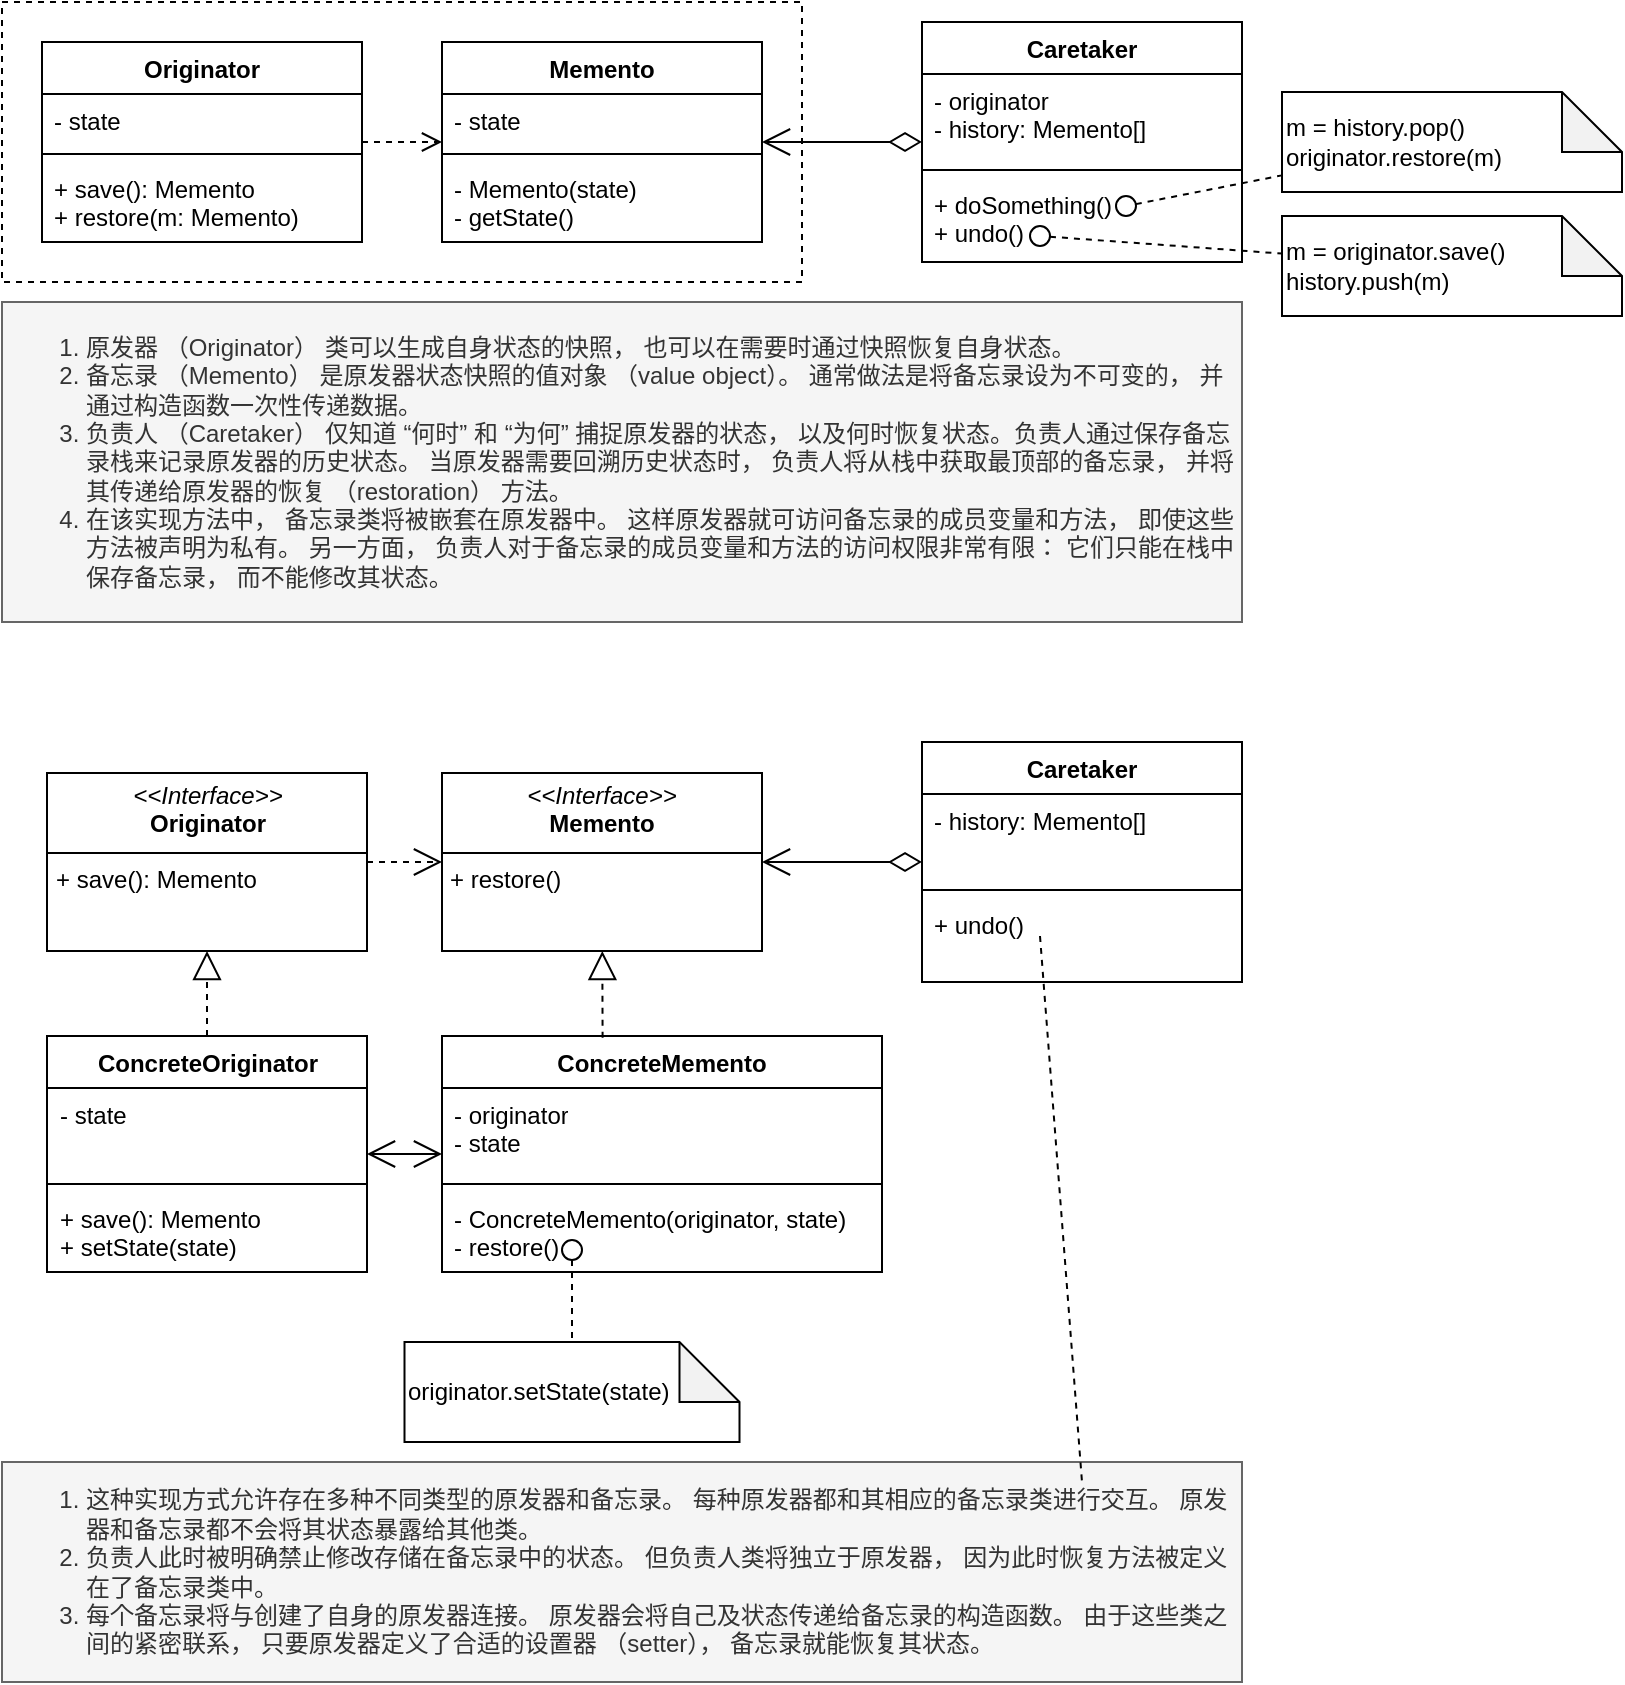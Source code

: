 <mxfile version="24.7.8">
  <diagram name="第 1 页" id="zVgg8zNp_NqGKC2zYAsy">
    <mxGraphModel dx="968" dy="692" grid="1" gridSize="10" guides="1" tooltips="1" connect="1" arrows="1" fold="1" page="1" pageScale="1" pageWidth="850" pageHeight="1100" math="0" shadow="0">
      <root>
        <mxCell id="0" />
        <mxCell id="1" parent="0" />
        <mxCell id="rbnC-UON8SWdREh8G3_P-30" value="" style="rounded=0;whiteSpace=wrap;html=1;fillColor=none;dashed=1;" vertex="1" parent="1">
          <mxGeometry x="40" y="40" width="400" height="140" as="geometry" />
        </mxCell>
        <mxCell id="rbnC-UON8SWdREh8G3_P-20" value="Originator" style="swimlane;fontStyle=1;align=center;verticalAlign=top;childLayout=stackLayout;horizontal=1;startSize=26;horizontalStack=0;resizeParent=1;resizeParentMax=0;resizeLast=0;collapsible=1;marginBottom=0;whiteSpace=wrap;html=1;" vertex="1" parent="1">
          <mxGeometry x="60" y="60" width="160" height="100" as="geometry" />
        </mxCell>
        <mxCell id="rbnC-UON8SWdREh8G3_P-21" value="- state" style="text;strokeColor=none;fillColor=none;align=left;verticalAlign=top;spacingLeft=4;spacingRight=4;overflow=hidden;rotatable=0;points=[[0,0.5],[1,0.5]];portConstraint=eastwest;whiteSpace=wrap;html=1;" vertex="1" parent="rbnC-UON8SWdREh8G3_P-20">
          <mxGeometry y="26" width="160" height="26" as="geometry" />
        </mxCell>
        <mxCell id="rbnC-UON8SWdREh8G3_P-22" value="" style="line;strokeWidth=1;fillColor=none;align=left;verticalAlign=middle;spacingTop=-1;spacingLeft=3;spacingRight=3;rotatable=0;labelPosition=right;points=[];portConstraint=eastwest;strokeColor=inherit;" vertex="1" parent="rbnC-UON8SWdREh8G3_P-20">
          <mxGeometry y="52" width="160" height="8" as="geometry" />
        </mxCell>
        <mxCell id="rbnC-UON8SWdREh8G3_P-23" value="+ save(): Memento&lt;div&gt;+ restore(m: Memento)&lt;/div&gt;" style="text;strokeColor=none;fillColor=none;align=left;verticalAlign=top;spacingLeft=4;spacingRight=4;overflow=hidden;rotatable=0;points=[[0,0.5],[1,0.5]];portConstraint=eastwest;whiteSpace=wrap;html=1;" vertex="1" parent="rbnC-UON8SWdREh8G3_P-20">
          <mxGeometry y="60" width="160" height="40" as="geometry" />
        </mxCell>
        <mxCell id="rbnC-UON8SWdREh8G3_P-25" value="Memento" style="swimlane;fontStyle=1;align=center;verticalAlign=top;childLayout=stackLayout;horizontal=1;startSize=26;horizontalStack=0;resizeParent=1;resizeParentMax=0;resizeLast=0;collapsible=1;marginBottom=0;whiteSpace=wrap;html=1;" vertex="1" parent="1">
          <mxGeometry x="260" y="60" width="160" height="100" as="geometry" />
        </mxCell>
        <mxCell id="rbnC-UON8SWdREh8G3_P-26" value="- state" style="text;strokeColor=none;fillColor=none;align=left;verticalAlign=top;spacingLeft=4;spacingRight=4;overflow=hidden;rotatable=0;points=[[0,0.5],[1,0.5]];portConstraint=eastwest;whiteSpace=wrap;html=1;" vertex="1" parent="rbnC-UON8SWdREh8G3_P-25">
          <mxGeometry y="26" width="160" height="26" as="geometry" />
        </mxCell>
        <mxCell id="rbnC-UON8SWdREh8G3_P-27" value="" style="line;strokeWidth=1;fillColor=none;align=left;verticalAlign=middle;spacingTop=-1;spacingLeft=3;spacingRight=3;rotatable=0;labelPosition=right;points=[];portConstraint=eastwest;strokeColor=inherit;" vertex="1" parent="rbnC-UON8SWdREh8G3_P-25">
          <mxGeometry y="52" width="160" height="8" as="geometry" />
        </mxCell>
        <mxCell id="rbnC-UON8SWdREh8G3_P-28" value="- Memento(state)&lt;div&gt;- getState()&lt;/div&gt;" style="text;strokeColor=none;fillColor=none;align=left;verticalAlign=top;spacingLeft=4;spacingRight=4;overflow=hidden;rotatable=0;points=[[0,0.5],[1,0.5]];portConstraint=eastwest;whiteSpace=wrap;html=1;" vertex="1" parent="rbnC-UON8SWdREh8G3_P-25">
          <mxGeometry y="60" width="160" height="40" as="geometry" />
        </mxCell>
        <mxCell id="rbnC-UON8SWdREh8G3_P-32" value="Caretaker" style="swimlane;fontStyle=1;align=center;verticalAlign=top;childLayout=stackLayout;horizontal=1;startSize=26;horizontalStack=0;resizeParent=1;resizeParentMax=0;resizeLast=0;collapsible=1;marginBottom=0;whiteSpace=wrap;html=1;" vertex="1" parent="1">
          <mxGeometry x="500" y="50" width="160" height="120" as="geometry" />
        </mxCell>
        <mxCell id="rbnC-UON8SWdREh8G3_P-33" value="- originator&lt;div&gt;- history: Memento[]&lt;/div&gt;" style="text;strokeColor=none;fillColor=none;align=left;verticalAlign=top;spacingLeft=4;spacingRight=4;overflow=hidden;rotatable=0;points=[[0,0.5],[1,0.5]];portConstraint=eastwest;whiteSpace=wrap;html=1;" vertex="1" parent="rbnC-UON8SWdREh8G3_P-32">
          <mxGeometry y="26" width="160" height="44" as="geometry" />
        </mxCell>
        <mxCell id="rbnC-UON8SWdREh8G3_P-34" value="" style="line;strokeWidth=1;fillColor=none;align=left;verticalAlign=middle;spacingTop=-1;spacingLeft=3;spacingRight=3;rotatable=0;labelPosition=right;points=[];portConstraint=eastwest;strokeColor=inherit;" vertex="1" parent="rbnC-UON8SWdREh8G3_P-32">
          <mxGeometry y="70" width="160" height="8" as="geometry" />
        </mxCell>
        <mxCell id="rbnC-UON8SWdREh8G3_P-35" value="+ doSomething()&lt;div&gt;+ undo()&lt;/div&gt;" style="text;strokeColor=none;fillColor=none;align=left;verticalAlign=top;spacingLeft=4;spacingRight=4;overflow=hidden;rotatable=0;points=[[0,0.5],[1,0.5]];portConstraint=eastwest;whiteSpace=wrap;html=1;" vertex="1" parent="rbnC-UON8SWdREh8G3_P-32">
          <mxGeometry y="78" width="160" height="42" as="geometry" />
        </mxCell>
        <mxCell id="rbnC-UON8SWdREh8G3_P-37" value="" style="endArrow=open;html=1;endSize=12;startArrow=diamondThin;startSize=14;startFill=0;edgeStyle=orthogonalEdgeStyle;rounded=0;" edge="1" parent="1" source="rbnC-UON8SWdREh8G3_P-32" target="rbnC-UON8SWdREh8G3_P-25">
          <mxGeometry relative="1" as="geometry">
            <mxPoint x="280" y="320" as="sourcePoint" />
            <mxPoint x="440" y="320" as="targetPoint" />
          </mxGeometry>
        </mxCell>
        <mxCell id="rbnC-UON8SWdREh8G3_P-40" value="" style="html=1;verticalAlign=bottom;endArrow=open;dashed=1;endSize=8;curved=0;rounded=0;" edge="1" parent="1" source="rbnC-UON8SWdREh8G3_P-20" target="rbnC-UON8SWdREh8G3_P-25">
          <mxGeometry relative="1" as="geometry">
            <mxPoint x="240" y="300" as="sourcePoint" />
            <mxPoint x="160" y="300" as="targetPoint" />
          </mxGeometry>
        </mxCell>
        <mxCell id="rbnC-UON8SWdREh8G3_P-41" value="&lt;ol&gt;&lt;li&gt;原发器 （Originator） 类可以生成自身状态的快照， 也可以在需要时通过快照恢复自身状态。&lt;/li&gt;&lt;li&gt;备忘录 （Memento） 是原发器状态快照的值对象 （value object）。 通常做法是将备忘录设为不可变的， 并通过构造函数一次性传递数据。&lt;/li&gt;&lt;li&gt;负责人 （Caretaker） 仅知道 “何时” 和 “为何” 捕捉原发器的状态， 以及何时恢复状态。负责人通过保存备忘录栈来记录原发器的历史状态。 当原发器需要回溯历史状态时， 负责人将从栈中获取最顶部的备忘录， 并将其传递给原发器的恢复 （restoration） 方法。&lt;/li&gt;&lt;li&gt;在该实现方法中， 备忘录类将被嵌套在原发器中。 这样原发器就可访问备忘录的成员变量和方法， 即使这些方法被声明为私有。 另一方面， 负责人对于备忘录的成员变量和方法的访问权限非常有限： 它们只能在栈中保存备忘录， 而不能修改其状态。&lt;br&gt;&lt;/li&gt;&lt;/ol&gt;" style="text;html=1;align=left;verticalAlign=middle;whiteSpace=wrap;rounded=0;fillColor=#f5f5f5;fontColor=#333333;strokeColor=#666666;" vertex="1" parent="1">
          <mxGeometry x="40" y="190" width="620" height="160" as="geometry" />
        </mxCell>
        <mxCell id="rbnC-UON8SWdREh8G3_P-42" value="m = history.pop()&lt;div&gt;originator.restore(m)&lt;/div&gt;" style="shape=note;whiteSpace=wrap;html=1;backgroundOutline=1;darkOpacity=0.05;align=left;" vertex="1" parent="1">
          <mxGeometry x="680" y="85" width="170" height="50" as="geometry" />
        </mxCell>
        <mxCell id="rbnC-UON8SWdREh8G3_P-43" value="m =&amp;nbsp;&lt;span style=&quot;background-color: initial;&quot;&gt;originator.save()&lt;/span&gt;&lt;div&gt;&lt;span style=&quot;background-color: initial;&quot;&gt;history.push(m)&lt;/span&gt;&lt;/div&gt;" style="shape=note;whiteSpace=wrap;html=1;backgroundOutline=1;darkOpacity=0.05;align=left;" vertex="1" parent="1">
          <mxGeometry x="680" y="147" width="170" height="50" as="geometry" />
        </mxCell>
        <mxCell id="rbnC-UON8SWdREh8G3_P-44" value="" style="ellipse;whiteSpace=wrap;html=1;aspect=fixed;" vertex="1" parent="1">
          <mxGeometry x="597" y="137" width="10" height="10" as="geometry" />
        </mxCell>
        <mxCell id="rbnC-UON8SWdREh8G3_P-45" value="" style="endArrow=none;dashed=1;html=1;rounded=0;" edge="1" parent="1" source="rbnC-UON8SWdREh8G3_P-44" target="rbnC-UON8SWdREh8G3_P-42">
          <mxGeometry width="50" height="50" relative="1" as="geometry">
            <mxPoint x="450" y="440" as="sourcePoint" />
            <mxPoint x="570" y="410" as="targetPoint" />
          </mxGeometry>
        </mxCell>
        <mxCell id="rbnC-UON8SWdREh8G3_P-46" value="" style="ellipse;whiteSpace=wrap;html=1;aspect=fixed;" vertex="1" parent="1">
          <mxGeometry x="554" y="152" width="10" height="10" as="geometry" />
        </mxCell>
        <mxCell id="rbnC-UON8SWdREh8G3_P-47" value="" style="endArrow=none;dashed=1;html=1;rounded=0;" edge="1" parent="1" source="rbnC-UON8SWdREh8G3_P-46" target="rbnC-UON8SWdREh8G3_P-43">
          <mxGeometry width="50" height="50" relative="1" as="geometry">
            <mxPoint x="460" y="450" as="sourcePoint" />
            <mxPoint x="580" y="420" as="targetPoint" />
          </mxGeometry>
        </mxCell>
        <mxCell id="rbnC-UON8SWdREh8G3_P-87" value="" style="edgeStyle=orthogonalEdgeStyle;rounded=0;orthogonalLoop=1;jettySize=auto;html=1;startArrow=open;startFill=0;endArrow=open;endFill=0;endSize=12;startSize=12;" edge="1" parent="1" source="rbnC-UON8SWdREh8G3_P-53" target="rbnC-UON8SWdREh8G3_P-57">
          <mxGeometry relative="1" as="geometry" />
        </mxCell>
        <mxCell id="rbnC-UON8SWdREh8G3_P-53" value="ConcreteOriginator" style="swimlane;fontStyle=1;align=center;verticalAlign=top;childLayout=stackLayout;horizontal=1;startSize=26;horizontalStack=0;resizeParent=1;resizeParentMax=0;resizeLast=0;collapsible=1;marginBottom=0;whiteSpace=wrap;html=1;" vertex="1" parent="1">
          <mxGeometry x="62.5" y="557" width="160" height="118" as="geometry" />
        </mxCell>
        <mxCell id="rbnC-UON8SWdREh8G3_P-54" value="- state" style="text;strokeColor=none;fillColor=none;align=left;verticalAlign=top;spacingLeft=4;spacingRight=4;overflow=hidden;rotatable=0;points=[[0,0.5],[1,0.5]];portConstraint=eastwest;whiteSpace=wrap;html=1;" vertex="1" parent="rbnC-UON8SWdREh8G3_P-53">
          <mxGeometry y="26" width="160" height="44" as="geometry" />
        </mxCell>
        <mxCell id="rbnC-UON8SWdREh8G3_P-55" value="" style="line;strokeWidth=1;fillColor=none;align=left;verticalAlign=middle;spacingTop=-1;spacingLeft=3;spacingRight=3;rotatable=0;labelPosition=right;points=[];portConstraint=eastwest;strokeColor=inherit;" vertex="1" parent="rbnC-UON8SWdREh8G3_P-53">
          <mxGeometry y="70" width="160" height="8" as="geometry" />
        </mxCell>
        <mxCell id="rbnC-UON8SWdREh8G3_P-56" value="+ save(): Memento&lt;div&gt;+ setState(state)&lt;/div&gt;" style="text;strokeColor=none;fillColor=none;align=left;verticalAlign=top;spacingLeft=4;spacingRight=4;overflow=hidden;rotatable=0;points=[[0,0.5],[1,0.5]];portConstraint=eastwest;whiteSpace=wrap;html=1;" vertex="1" parent="rbnC-UON8SWdREh8G3_P-53">
          <mxGeometry y="78" width="160" height="40" as="geometry" />
        </mxCell>
        <mxCell id="rbnC-UON8SWdREh8G3_P-57" value="ConcreteMemento" style="swimlane;fontStyle=1;align=center;verticalAlign=top;childLayout=stackLayout;horizontal=1;startSize=26;horizontalStack=0;resizeParent=1;resizeParentMax=0;resizeLast=0;collapsible=1;marginBottom=0;whiteSpace=wrap;html=1;" vertex="1" parent="1">
          <mxGeometry x="260" y="557" width="220" height="118" as="geometry" />
        </mxCell>
        <mxCell id="rbnC-UON8SWdREh8G3_P-58" value="&lt;div&gt;- originator&lt;/div&gt;- state" style="text;strokeColor=none;fillColor=none;align=left;verticalAlign=top;spacingLeft=4;spacingRight=4;overflow=hidden;rotatable=0;points=[[0,0.5],[1,0.5]];portConstraint=eastwest;whiteSpace=wrap;html=1;" vertex="1" parent="rbnC-UON8SWdREh8G3_P-57">
          <mxGeometry y="26" width="220" height="44" as="geometry" />
        </mxCell>
        <mxCell id="rbnC-UON8SWdREh8G3_P-59" value="" style="line;strokeWidth=1;fillColor=none;align=left;verticalAlign=middle;spacingTop=-1;spacingLeft=3;spacingRight=3;rotatable=0;labelPosition=right;points=[];portConstraint=eastwest;strokeColor=inherit;" vertex="1" parent="rbnC-UON8SWdREh8G3_P-57">
          <mxGeometry y="70" width="220" height="8" as="geometry" />
        </mxCell>
        <mxCell id="rbnC-UON8SWdREh8G3_P-60" value="- ConcreteMemento(originator, state)&lt;div&gt;- restore()&lt;/div&gt;" style="text;strokeColor=none;fillColor=none;align=left;verticalAlign=top;spacingLeft=4;spacingRight=4;overflow=hidden;rotatable=0;points=[[0,0.5],[1,0.5]];portConstraint=eastwest;whiteSpace=wrap;html=1;" vertex="1" parent="rbnC-UON8SWdREh8G3_P-57">
          <mxGeometry y="78" width="220" height="40" as="geometry" />
        </mxCell>
        <mxCell id="rbnC-UON8SWdREh8G3_P-61" value="Caretaker" style="swimlane;fontStyle=1;align=center;verticalAlign=top;childLayout=stackLayout;horizontal=1;startSize=26;horizontalStack=0;resizeParent=1;resizeParentMax=0;resizeLast=0;collapsible=1;marginBottom=0;whiteSpace=wrap;html=1;" vertex="1" parent="1">
          <mxGeometry x="500" y="410" width="160" height="120" as="geometry" />
        </mxCell>
        <mxCell id="rbnC-UON8SWdREh8G3_P-62" value="&lt;div&gt;- history: Memento[]&lt;/div&gt;" style="text;strokeColor=none;fillColor=none;align=left;verticalAlign=top;spacingLeft=4;spacingRight=4;overflow=hidden;rotatable=0;points=[[0,0.5],[1,0.5]];portConstraint=eastwest;whiteSpace=wrap;html=1;" vertex="1" parent="rbnC-UON8SWdREh8G3_P-61">
          <mxGeometry y="26" width="160" height="44" as="geometry" />
        </mxCell>
        <mxCell id="rbnC-UON8SWdREh8G3_P-63" value="" style="line;strokeWidth=1;fillColor=none;align=left;verticalAlign=middle;spacingTop=-1;spacingLeft=3;spacingRight=3;rotatable=0;labelPosition=right;points=[];portConstraint=eastwest;strokeColor=inherit;" vertex="1" parent="rbnC-UON8SWdREh8G3_P-61">
          <mxGeometry y="70" width="160" height="8" as="geometry" />
        </mxCell>
        <mxCell id="rbnC-UON8SWdREh8G3_P-64" value="&lt;div&gt;+ undo()&lt;/div&gt;" style="text;strokeColor=none;fillColor=none;align=left;verticalAlign=top;spacingLeft=4;spacingRight=4;overflow=hidden;rotatable=0;points=[[0,0.5],[1,0.5]];portConstraint=eastwest;whiteSpace=wrap;html=1;" vertex="1" parent="rbnC-UON8SWdREh8G3_P-61">
          <mxGeometry y="78" width="160" height="42" as="geometry" />
        </mxCell>
        <mxCell id="rbnC-UON8SWdREh8G3_P-67" value="&lt;ol&gt;&lt;li&gt;这种实现方式允许存在多种不同类型的原发器和备忘录。 每种原发器都和其相应的备忘录类进行交互。 原发器和备忘录都不会将其状态暴露给其他类。&lt;br&gt;&lt;/li&gt;&lt;li&gt;负责人此时被明确禁止修改存储在备忘录中的状态。 但负责人类将独立于原发器， 因为此时恢复方法被定义在了备忘录类中。&lt;br&gt;&lt;/li&gt;&lt;li&gt;每个备忘录将与创建了自身的原发器连接。 原发器会将自己及状态传递给备忘录的构造函数。 由于这些类之间的紧密联系， 只要原发器定义了合适的设置器 （setter）， 备忘录就能恢复其状态。&lt;br&gt;&lt;/li&gt;&lt;/ol&gt;" style="text;html=1;align=left;verticalAlign=middle;whiteSpace=wrap;rounded=0;fillColor=#f5f5f5;fontColor=#333333;strokeColor=#666666;" vertex="1" parent="1">
          <mxGeometry x="40" y="770" width="620" height="110" as="geometry" />
        </mxCell>
        <mxCell id="rbnC-UON8SWdREh8G3_P-68" value="originator.setState(state)" style="shape=note;whiteSpace=wrap;html=1;backgroundOutline=1;darkOpacity=0.05;align=left;" vertex="1" parent="1">
          <mxGeometry x="241.25" y="710" width="167.5" height="50" as="geometry" />
        </mxCell>
        <mxCell id="rbnC-UON8SWdREh8G3_P-71" value="" style="endArrow=none;dashed=1;html=1;rounded=0;" edge="1" parent="1" source="rbnC-UON8SWdREh8G3_P-82" target="rbnC-UON8SWdREh8G3_P-68">
          <mxGeometry width="50" height="50" relative="1" as="geometry">
            <mxPoint x="120.394" y="699.984" as="sourcePoint" />
            <mxPoint x="570" y="770" as="targetPoint" />
          </mxGeometry>
        </mxCell>
        <mxCell id="rbnC-UON8SWdREh8G3_P-73" value="" style="endArrow=none;dashed=1;html=1;rounded=0;" edge="1" parent="1" target="rbnC-UON8SWdREh8G3_P-69">
          <mxGeometry width="50" height="50" relative="1" as="geometry">
            <mxPoint x="559" y="507" as="sourcePoint" />
            <mxPoint x="580" y="780" as="targetPoint" />
          </mxGeometry>
        </mxCell>
        <mxCell id="rbnC-UON8SWdREh8G3_P-76" value="&lt;p style=&quot;margin:0px;margin-top:4px;text-align:center;&quot;&gt;&lt;i&gt;&amp;lt;&amp;lt;Interface&amp;gt;&amp;gt;&lt;/i&gt;&lt;br&gt;&lt;b&gt;Memento&lt;/b&gt;&lt;/p&gt;&lt;hr size=&quot;1&quot; style=&quot;border-style:solid;&quot;&gt;&lt;p style=&quot;margin:0px;margin-left:4px;&quot;&gt;+ restore()&lt;/p&gt;" style="verticalAlign=top;align=left;overflow=fill;html=1;whiteSpace=wrap;" vertex="1" parent="1">
          <mxGeometry x="260" y="425.5" width="160" height="89" as="geometry" />
        </mxCell>
        <mxCell id="rbnC-UON8SWdREh8G3_P-78" value="" style="endArrow=block;dashed=1;endFill=0;endSize=12;html=1;rounded=0;exitX=0.365;exitY=0.007;exitDx=0;exitDy=0;exitPerimeter=0;" edge="1" parent="1" source="rbnC-UON8SWdREh8G3_P-57" target="rbnC-UON8SWdREh8G3_P-76">
          <mxGeometry width="160" relative="1" as="geometry">
            <mxPoint x="340" y="550" as="sourcePoint" />
            <mxPoint x="340" y="514.5" as="targetPoint" />
          </mxGeometry>
        </mxCell>
        <mxCell id="rbnC-UON8SWdREh8G3_P-80" value="" style="endArrow=open;html=1;endSize=12;startArrow=diamondThin;startSize=14;startFill=0;edgeStyle=orthogonalEdgeStyle;rounded=0;" edge="1" parent="1" source="rbnC-UON8SWdREh8G3_P-61" target="rbnC-UON8SWdREh8G3_P-76">
          <mxGeometry relative="1" as="geometry">
            <mxPoint x="510" y="120" as="sourcePoint" />
            <mxPoint x="430" y="120" as="targetPoint" />
          </mxGeometry>
        </mxCell>
        <mxCell id="rbnC-UON8SWdREh8G3_P-82" value="" style="ellipse;whiteSpace=wrap;html=1;aspect=fixed;" vertex="1" parent="1">
          <mxGeometry x="320" y="659" width="10" height="10" as="geometry" />
        </mxCell>
        <mxCell id="rbnC-UON8SWdREh8G3_P-84" value="&lt;p style=&quot;margin:0px;margin-top:4px;text-align:center;&quot;&gt;&lt;i&gt;&amp;lt;&amp;lt;Interface&amp;gt;&amp;gt;&lt;/i&gt;&lt;br&gt;&lt;b&gt;Originator&lt;/b&gt;&lt;/p&gt;&lt;hr size=&quot;1&quot; style=&quot;border-style:solid;&quot;&gt;&lt;p style=&quot;margin:0px;margin-left:4px;&quot;&gt;+ save(): Memento&lt;/p&gt;" style="verticalAlign=top;align=left;overflow=fill;html=1;whiteSpace=wrap;" vertex="1" parent="1">
          <mxGeometry x="62.5" y="425.5" width="160" height="89" as="geometry" />
        </mxCell>
        <mxCell id="rbnC-UON8SWdREh8G3_P-85" value="" style="endArrow=block;dashed=1;endFill=0;endSize=12;html=1;rounded=0;" edge="1" parent="1" source="rbnC-UON8SWdREh8G3_P-53" target="rbnC-UON8SWdREh8G3_P-84">
          <mxGeometry width="160" relative="1" as="geometry">
            <mxPoint x="350" y="567" as="sourcePoint" />
            <mxPoint x="350" y="525" as="targetPoint" />
          </mxGeometry>
        </mxCell>
        <mxCell id="rbnC-UON8SWdREh8G3_P-86" value="" style="endArrow=open;dashed=1;endFill=0;endSize=12;html=1;rounded=0;" edge="1" parent="1" source="rbnC-UON8SWdREh8G3_P-84" target="rbnC-UON8SWdREh8G3_P-76">
          <mxGeometry width="160" relative="1" as="geometry">
            <mxPoint x="233" y="617" as="sourcePoint" />
            <mxPoint x="270" y="617" as="targetPoint" />
          </mxGeometry>
        </mxCell>
      </root>
    </mxGraphModel>
  </diagram>
</mxfile>

